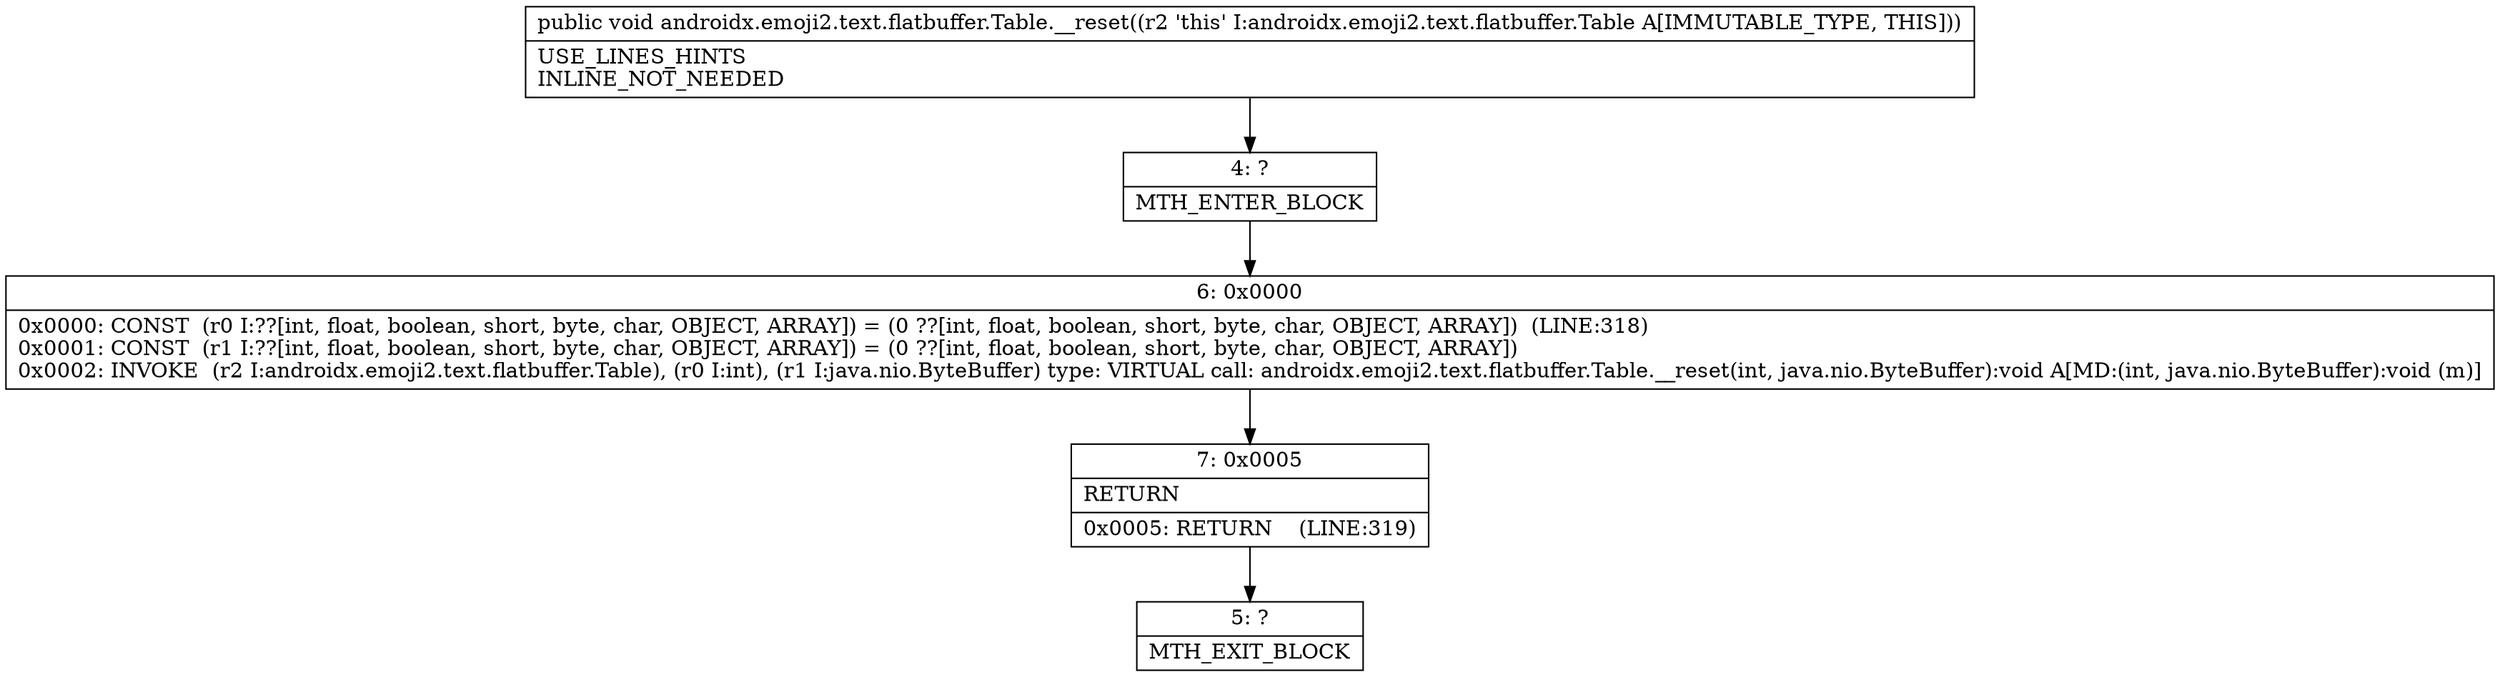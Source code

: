 digraph "CFG forandroidx.emoji2.text.flatbuffer.Table.__reset()V" {
Node_4 [shape=record,label="{4\:\ ?|MTH_ENTER_BLOCK\l}"];
Node_6 [shape=record,label="{6\:\ 0x0000|0x0000: CONST  (r0 I:??[int, float, boolean, short, byte, char, OBJECT, ARRAY]) = (0 ??[int, float, boolean, short, byte, char, OBJECT, ARRAY])  (LINE:318)\l0x0001: CONST  (r1 I:??[int, float, boolean, short, byte, char, OBJECT, ARRAY]) = (0 ??[int, float, boolean, short, byte, char, OBJECT, ARRAY]) \l0x0002: INVOKE  (r2 I:androidx.emoji2.text.flatbuffer.Table), (r0 I:int), (r1 I:java.nio.ByteBuffer) type: VIRTUAL call: androidx.emoji2.text.flatbuffer.Table.__reset(int, java.nio.ByteBuffer):void A[MD:(int, java.nio.ByteBuffer):void (m)]\l}"];
Node_7 [shape=record,label="{7\:\ 0x0005|RETURN\l|0x0005: RETURN    (LINE:319)\l}"];
Node_5 [shape=record,label="{5\:\ ?|MTH_EXIT_BLOCK\l}"];
MethodNode[shape=record,label="{public void androidx.emoji2.text.flatbuffer.Table.__reset((r2 'this' I:androidx.emoji2.text.flatbuffer.Table A[IMMUTABLE_TYPE, THIS]))  | USE_LINES_HINTS\lINLINE_NOT_NEEDED\l}"];
MethodNode -> Node_4;Node_4 -> Node_6;
Node_6 -> Node_7;
Node_7 -> Node_5;
}

